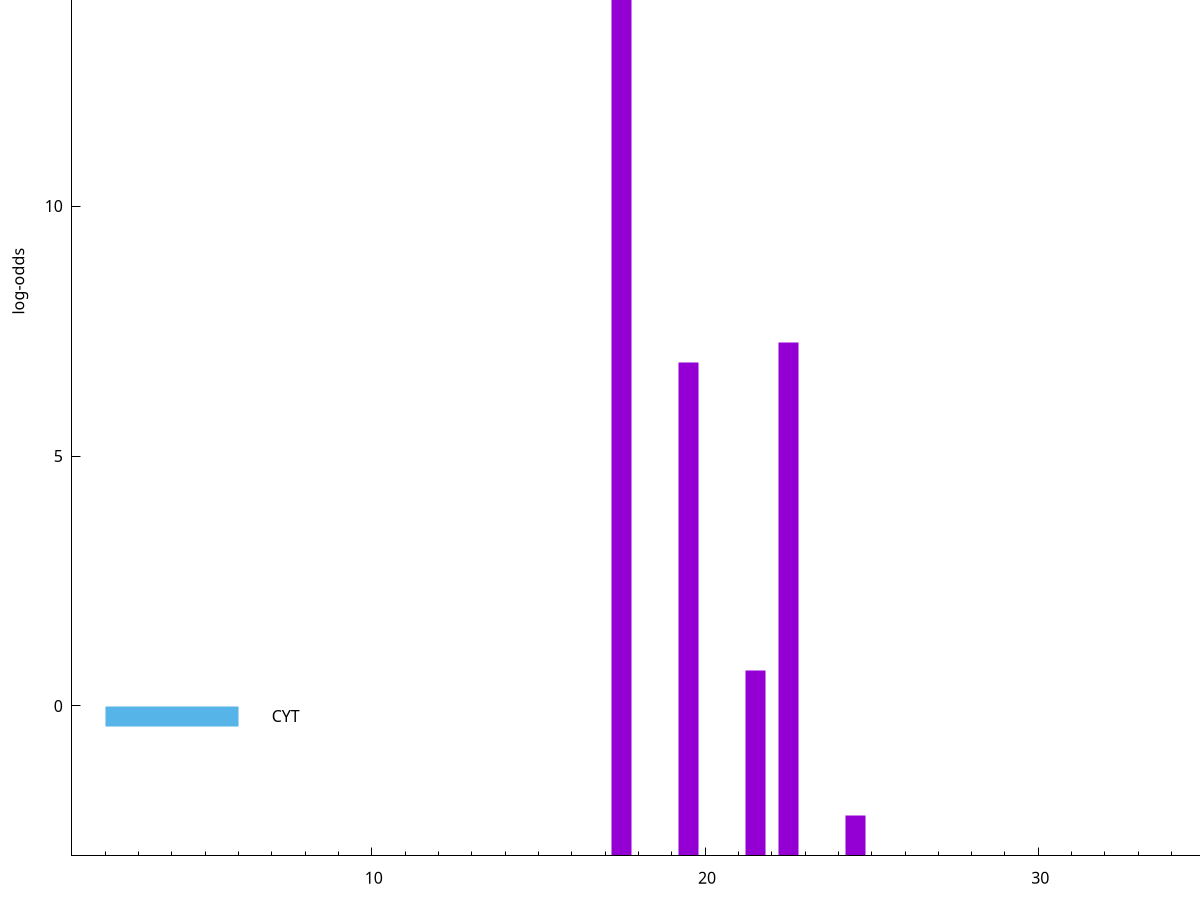 set title "LipoP predictions for SRR5666568.gff"
set size 2., 1.4
set xrange [1:70] 
set mxtics 10
set yrange [-3:20]
set y2range [0:23]
set ylabel "log-odds"
set term postscript eps color solid "Helvetica" 30
set output "SRR5666568.gff53.eps"
set arrow from 2,14.8855 to 6,14.8855 nohead lt 1 lw 20
set label "SpI" at 7,14.8855
set arrow from 2,-0.200913 to 6,-0.200913 nohead lt 3 lw 20
set label "CYT" at 7,-0.200913
set arrow from 2,14.8855 to 6,14.8855 nohead lt 1 lw 20
set label "SpI" at 7,14.8855
# NOTE: The scores below are the log-odds scores with the threshold
# NOTE: subtracted (a hack to make gnuplot make the histogram all
# NOTE: look nice).
plot "-" axes x1y2 title "" with impulses lt 1 lw 20
17.500000 17.872300
22.500000 10.269030
19.500000 9.880390
21.500000 3.709724
24.500000 0.816120
e
exit
